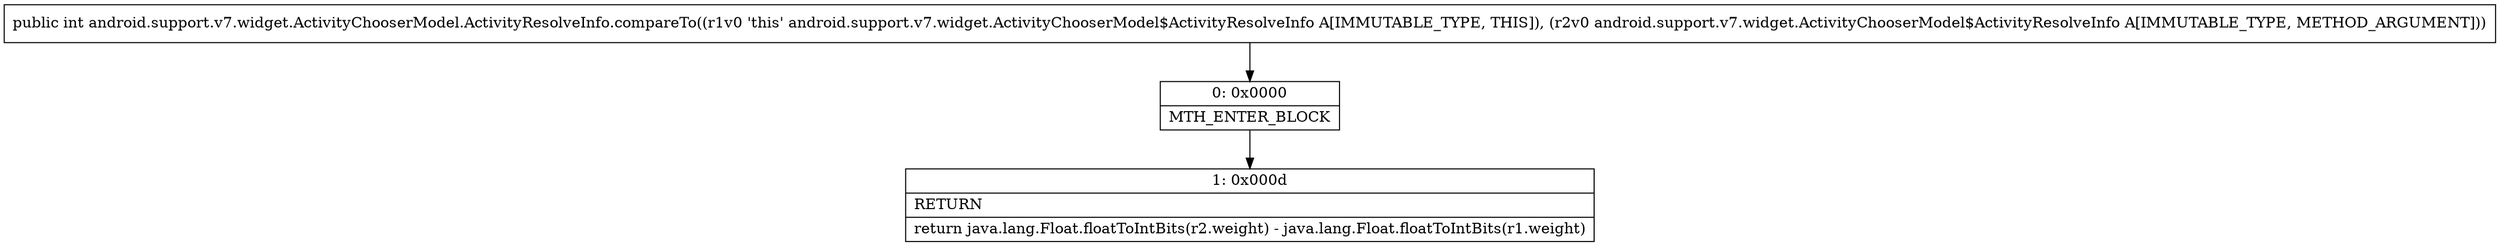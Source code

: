 digraph "CFG forandroid.support.v7.widget.ActivityChooserModel.ActivityResolveInfo.compareTo(Landroid\/support\/v7\/widget\/ActivityChooserModel$ActivityResolveInfo;)I" {
Node_0 [shape=record,label="{0\:\ 0x0000|MTH_ENTER_BLOCK\l}"];
Node_1 [shape=record,label="{1\:\ 0x000d|RETURN\l|return java.lang.Float.floatToIntBits(r2.weight) \- java.lang.Float.floatToIntBits(r1.weight)\l}"];
MethodNode[shape=record,label="{public int android.support.v7.widget.ActivityChooserModel.ActivityResolveInfo.compareTo((r1v0 'this' android.support.v7.widget.ActivityChooserModel$ActivityResolveInfo A[IMMUTABLE_TYPE, THIS]), (r2v0 android.support.v7.widget.ActivityChooserModel$ActivityResolveInfo A[IMMUTABLE_TYPE, METHOD_ARGUMENT])) }"];
MethodNode -> Node_0;
Node_0 -> Node_1;
}

